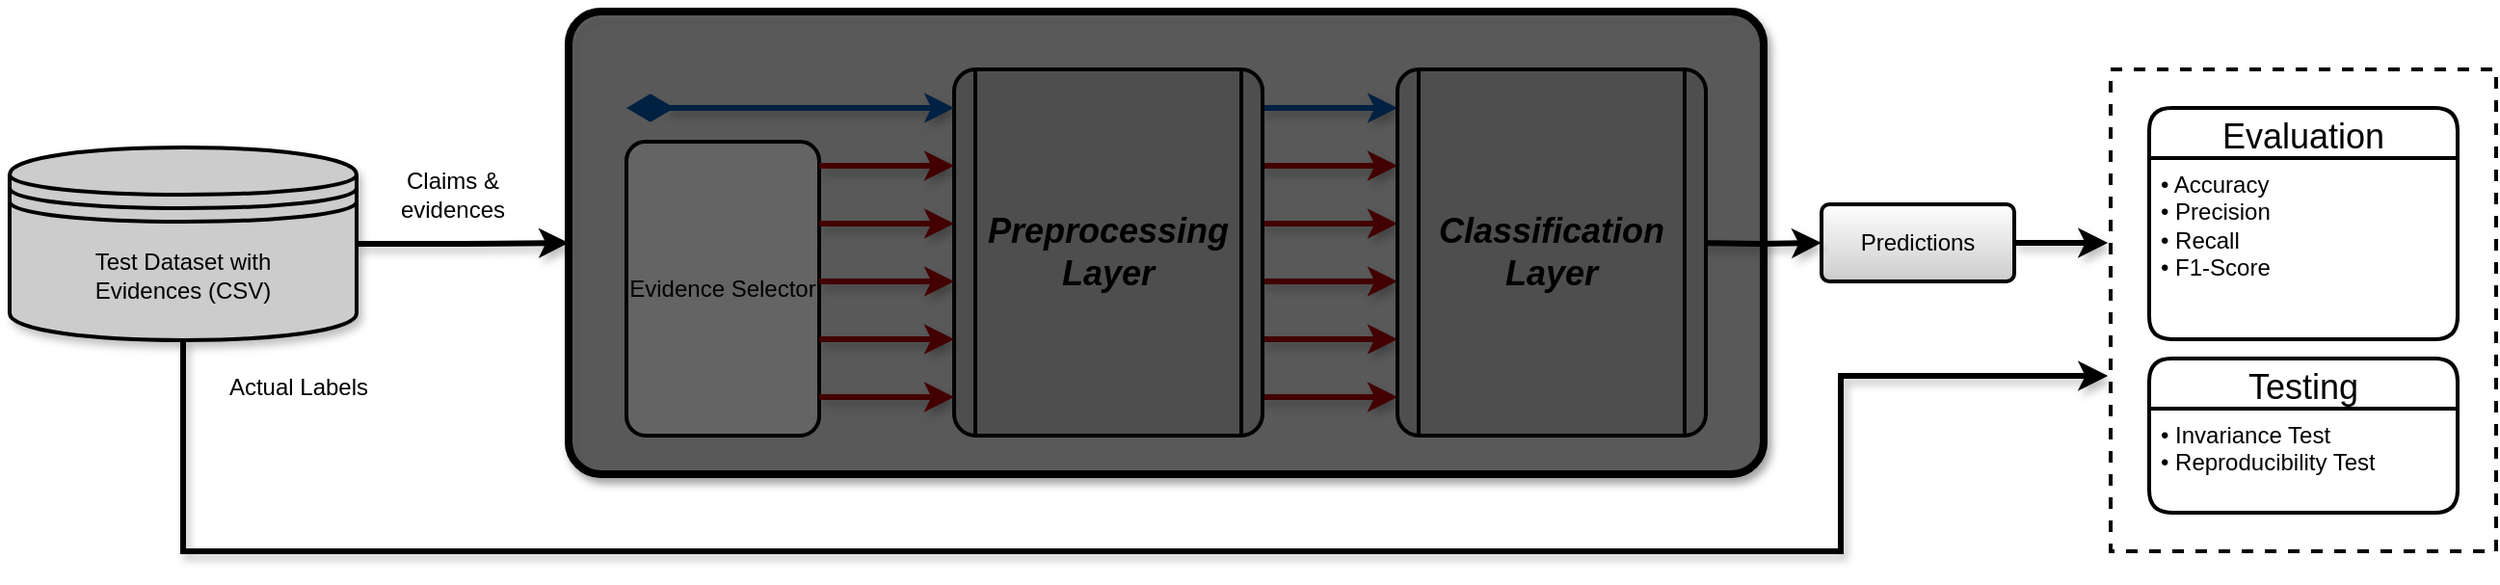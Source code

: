 <mxfile version="21.6.2" type="device">
  <diagram name="Page-1" id="-WhOwhmMR18s3AXCzHQL">
    <mxGraphModel dx="1278" dy="1178" grid="1" gridSize="10" guides="1" tooltips="1" connect="1" arrows="1" fold="1" page="1" pageScale="1" pageWidth="1700" pageHeight="1100" math="0" shadow="0">
      <root>
        <mxCell id="0" />
        <mxCell id="1" parent="0" />
        <mxCell id="wV2usmyHIAFZf0IykTga-45" value="" style="rounded=1;whiteSpace=wrap;html=1;labelBorderColor=none;strokeWidth=4;fontColor=#333333;strokeColor=#000000;labelBackgroundColor=none;fillColor=#CCCCCC;shadow=1;arcSize=7;" parent="1" vertex="1">
          <mxGeometry x="410" y="380" width="620" height="240" as="geometry" />
        </mxCell>
        <mxCell id="wV2usmyHIAFZf0IykTga-39" value="" style="rounded=0;whiteSpace=wrap;html=1;labelBorderColor=none;strokeWidth=2;dashed=1;" parent="1" vertex="1">
          <mxGeometry x="1210" y="410" width="200" height="250" as="geometry" />
        </mxCell>
        <mxCell id="wV2usmyHIAFZf0IykTga-42" style="edgeStyle=orthogonalEdgeStyle;rounded=0;orthogonalLoop=1;jettySize=auto;html=1;entryX=-0.007;entryY=0.36;entryDx=0;entryDy=0;entryPerimeter=0;strokeWidth=3;shadow=1;" parent="1" source="OIb3DNqqrh0JnBOCPWpx-5" target="wV2usmyHIAFZf0IykTga-39" edge="1">
          <mxGeometry relative="1" as="geometry" />
        </mxCell>
        <mxCell id="OIb3DNqqrh0JnBOCPWpx-5" value="Predictions" style="rounded=1;arcSize=10;whiteSpace=wrap;html=1;align=center;fillColor=#CCCCCC;strokeWidth=2;strokeColor=#000000;fontColor=#000000;gradientColor=#FFFFFF;gradientDirection=north;" parent="1" vertex="1">
          <mxGeometry x="1060" y="480" width="100" height="40" as="geometry" />
        </mxCell>
        <mxCell id="O5Woc8XDk6O0YkNmeP4w-90" style="edgeStyle=orthogonalEdgeStyle;rounded=0;orthogonalLoop=1;jettySize=auto;html=1;strokeWidth=3;shadow=1;strokeColor=#990000;" parent="1" edge="1">
          <mxGeometry relative="1" as="geometry">
            <mxPoint x="840" y="460" as="targetPoint" />
            <mxPoint x="770" y="460" as="sourcePoint" />
          </mxGeometry>
        </mxCell>
        <mxCell id="O5Woc8XDk6O0YkNmeP4w-91" style="edgeStyle=orthogonalEdgeStyle;rounded=0;orthogonalLoop=1;jettySize=auto;html=1;strokeWidth=3;shadow=1;strokeColor=#990000;" parent="1" edge="1">
          <mxGeometry relative="1" as="geometry">
            <mxPoint x="840" y="490" as="targetPoint" />
            <mxPoint x="770" y="490" as="sourcePoint" />
          </mxGeometry>
        </mxCell>
        <mxCell id="O5Woc8XDk6O0YkNmeP4w-92" style="edgeStyle=orthogonalEdgeStyle;rounded=0;orthogonalLoop=1;jettySize=auto;html=1;strokeWidth=3;shadow=1;strokeColor=#990000;" parent="1" edge="1">
          <mxGeometry relative="1" as="geometry">
            <mxPoint x="840" y="520" as="targetPoint" />
            <mxPoint x="770" y="520" as="sourcePoint" />
          </mxGeometry>
        </mxCell>
        <mxCell id="O5Woc8XDk6O0YkNmeP4w-93" style="edgeStyle=orthogonalEdgeStyle;rounded=0;orthogonalLoop=1;jettySize=auto;html=1;strokeWidth=3;shadow=1;strokeColor=#990000;" parent="1" edge="1">
          <mxGeometry relative="1" as="geometry">
            <mxPoint x="840" y="550" as="targetPoint" />
            <mxPoint x="770" y="550" as="sourcePoint" />
          </mxGeometry>
        </mxCell>
        <mxCell id="O5Woc8XDk6O0YkNmeP4w-94" style="edgeStyle=orthogonalEdgeStyle;rounded=0;orthogonalLoop=1;jettySize=auto;html=1;strokeWidth=3;shadow=1;strokeColor=#990000;" parent="1" edge="1">
          <mxGeometry relative="1" as="geometry">
            <mxPoint x="840" y="580" as="targetPoint" />
            <mxPoint x="770" y="580" as="sourcePoint" />
          </mxGeometry>
        </mxCell>
        <mxCell id="O5Woc8XDk6O0YkNmeP4w-95" style="edgeStyle=orthogonalEdgeStyle;rounded=0;orthogonalLoop=1;jettySize=auto;html=1;entryX=-0.001;entryY=0.092;entryDx=0;entryDy=0;entryPerimeter=0;strokeWidth=3;shadow=1;fillColor=#dae8fc;strokeColor=#004C99;" parent="1" edge="1">
          <mxGeometry relative="1" as="geometry">
            <mxPoint x="770" y="430" as="sourcePoint" />
            <mxPoint x="840" y="430" as="targetPoint" />
          </mxGeometry>
        </mxCell>
        <mxCell id="O5Woc8XDk6O0YkNmeP4w-98" style="edgeStyle=orthogonalEdgeStyle;rounded=0;orthogonalLoop=1;jettySize=auto;html=1;strokeWidth=3;shadow=1;" parent="1" target="OIb3DNqqrh0JnBOCPWpx-5" edge="1">
          <mxGeometry relative="1" as="geometry">
            <mxPoint x="995" y="500" as="sourcePoint" />
          </mxGeometry>
        </mxCell>
        <mxCell id="wV2usmyHIAFZf0IykTga-43" style="edgeStyle=orthogonalEdgeStyle;rounded=0;orthogonalLoop=1;jettySize=auto;html=1;entryX=-0.007;entryY=0.636;entryDx=0;entryDy=0;entryPerimeter=0;strokeWidth=3;shadow=1;" parent="1" source="wV2usmyHIAFZf0IykTga-2" target="wV2usmyHIAFZf0IykTga-39" edge="1">
          <mxGeometry relative="1" as="geometry">
            <Array as="points">
              <mxPoint x="210" y="660" />
              <mxPoint x="1070" y="660" />
              <mxPoint x="1070" y="569" />
            </Array>
          </mxGeometry>
        </mxCell>
        <mxCell id="9TzbrU1VLvmXRGNTBawX-37" style="edgeStyle=orthogonalEdgeStyle;rounded=0;orthogonalLoop=1;jettySize=auto;html=1;strokeWidth=3;shadow=1;" edge="1" parent="1" source="wV2usmyHIAFZf0IykTga-2" target="O5Woc8XDk6O0YkNmeP4w-99">
          <mxGeometry relative="1" as="geometry" />
        </mxCell>
        <mxCell id="wV2usmyHIAFZf0IykTga-2" value="Test Dataset with&lt;br style=&quot;border-color: var(--border-color);&quot;&gt;Evidences (CSV)" style="shape=datastore;whiteSpace=wrap;html=1;strokeWidth=2;shadow=1;fillColor=#CCCCCC;" parent="1" vertex="1">
          <mxGeometry x="120" y="450.5" width="180" height="100" as="geometry" />
        </mxCell>
        <mxCell id="wV2usmyHIAFZf0IykTga-6" value="Claims &amp;amp;&lt;br&gt;evidences" style="text;html=1;strokeColor=none;fillColor=none;align=center;verticalAlign=middle;whiteSpace=wrap;rounded=0;" parent="1" vertex="1">
          <mxGeometry x="300" y="460" width="100" height="30" as="geometry" />
        </mxCell>
        <mxCell id="wV2usmyHIAFZf0IykTga-32" value="Evaluation" style="swimlane;fontStyle=0;childLayout=stackLayout;horizontal=1;startSize=26;horizontalStack=0;resizeParent=1;resizeParentMax=0;resizeLast=0;collapsible=1;marginBottom=0;align=center;fontSize=18;rounded=1;strokeWidth=2;" parent="1" vertex="1">
          <mxGeometry x="1230" y="430" width="160" height="120" as="geometry" />
        </mxCell>
        <mxCell id="wV2usmyHIAFZf0IykTga-33" value="• Accuracy&lt;br&gt;• Precision&lt;br&gt;• Recall&lt;br&gt;• F1-Score" style="text;strokeColor=none;fillColor=none;spacingLeft=4;spacingRight=4;overflow=hidden;rotatable=0;points=[[0,0.5],[1,0.5]];portConstraint=eastwest;fontSize=12;whiteSpace=wrap;html=1;" parent="wV2usmyHIAFZf0IykTga-32" vertex="1">
          <mxGeometry y="26" width="160" height="94" as="geometry" />
        </mxCell>
        <mxCell id="wV2usmyHIAFZf0IykTga-37" value="Testing" style="swimlane;fontStyle=0;childLayout=stackLayout;horizontal=1;startSize=26;horizontalStack=0;resizeParent=1;resizeParentMax=0;resizeLast=0;collapsible=1;marginBottom=0;align=center;fontSize=18;rounded=1;strokeWidth=2;" parent="1" vertex="1">
          <mxGeometry x="1230" y="560" width="160" height="80" as="geometry" />
        </mxCell>
        <mxCell id="wV2usmyHIAFZf0IykTga-38" value="• Invariance Test&lt;br&gt;• Reproducibility Test" style="text;strokeColor=none;fillColor=none;spacingLeft=4;spacingRight=4;overflow=hidden;rotatable=0;points=[[0,0.5],[1,0.5]];portConstraint=eastwest;fontSize=12;whiteSpace=wrap;html=1;" parent="wV2usmyHIAFZf0IykTga-37" vertex="1">
          <mxGeometry y="26" width="160" height="54" as="geometry" />
        </mxCell>
        <mxCell id="wV2usmyHIAFZf0IykTga-44" value="Actual Labels" style="text;html=1;strokeColor=none;fillColor=none;align=center;verticalAlign=middle;whiteSpace=wrap;rounded=0;" parent="1" vertex="1">
          <mxGeometry x="220" y="560" width="100" height="30" as="geometry" />
        </mxCell>
        <mxCell id="9TzbrU1VLvmXRGNTBawX-24" value="Evidence Selector" style="rounded=1;arcSize=10;whiteSpace=wrap;html=1;align=center;strokeWidth=2;fillColor=#E6E6E6;" vertex="1" parent="1">
          <mxGeometry x="440" y="447.5" width="100" height="152.5" as="geometry" />
        </mxCell>
        <mxCell id="9TzbrU1VLvmXRGNTBawX-25" value="&lt;font style=&quot;font-size: 18px;&quot;&gt;&lt;b&gt;&lt;i&gt;Preprocessing Layer&lt;/i&gt;&lt;/b&gt;&lt;/font&gt;" style="shape=process;whiteSpace=wrap;html=1;backgroundOutline=1;rounded=1;strokeWidth=2;size=0;arcSize=7;fillColor=#B3B3B3;" vertex="1" parent="1">
          <mxGeometry x="610" y="410" width="160" height="190" as="geometry" />
        </mxCell>
        <mxCell id="9TzbrU1VLvmXRGNTBawX-26" value="&lt;font style=&quot;font-size: 18px;&quot;&gt;&lt;b&gt;&lt;i&gt;Classification&lt;br&gt;Layer&lt;br&gt;&lt;/i&gt;&lt;/b&gt;&lt;/font&gt;" style="shape=process;whiteSpace=wrap;html=1;backgroundOutline=1;rounded=1;strokeWidth=2;size=0;arcSize=7;fillColor=#B3B3B3;" vertex="1" parent="1">
          <mxGeometry x="840" y="410" width="160" height="190" as="geometry" />
        </mxCell>
        <mxCell id="9TzbrU1VLvmXRGNTBawX-27" style="edgeStyle=orthogonalEdgeStyle;rounded=0;orthogonalLoop=1;jettySize=auto;html=1;strokeWidth=3;shadow=1;strokeColor=#990000;" edge="1" parent="1">
          <mxGeometry relative="1" as="geometry">
            <mxPoint x="610" y="460" as="targetPoint" />
            <mxPoint x="540" y="460" as="sourcePoint" />
          </mxGeometry>
        </mxCell>
        <mxCell id="9TzbrU1VLvmXRGNTBawX-28" style="edgeStyle=orthogonalEdgeStyle;rounded=0;orthogonalLoop=1;jettySize=auto;html=1;strokeWidth=3;shadow=1;strokeColor=#990000;" edge="1" parent="1">
          <mxGeometry relative="1" as="geometry">
            <mxPoint x="610" y="490" as="targetPoint" />
            <mxPoint x="540" y="490" as="sourcePoint" />
          </mxGeometry>
        </mxCell>
        <mxCell id="9TzbrU1VLvmXRGNTBawX-29" style="edgeStyle=orthogonalEdgeStyle;rounded=0;orthogonalLoop=1;jettySize=auto;html=1;strokeWidth=3;shadow=1;strokeColor=#990000;" edge="1" parent="1">
          <mxGeometry relative="1" as="geometry">
            <mxPoint x="610" y="520" as="targetPoint" />
            <mxPoint x="540" y="520" as="sourcePoint" />
          </mxGeometry>
        </mxCell>
        <mxCell id="9TzbrU1VLvmXRGNTBawX-30" style="edgeStyle=orthogonalEdgeStyle;rounded=0;orthogonalLoop=1;jettySize=auto;html=1;strokeWidth=3;shadow=1;strokeColor=#990000;" edge="1" parent="1">
          <mxGeometry relative="1" as="geometry">
            <mxPoint x="610" y="550" as="targetPoint" />
            <mxPoint x="540" y="550" as="sourcePoint" />
          </mxGeometry>
        </mxCell>
        <mxCell id="9TzbrU1VLvmXRGNTBawX-31" style="edgeStyle=orthogonalEdgeStyle;rounded=0;orthogonalLoop=1;jettySize=auto;html=1;strokeWidth=3;shadow=1;strokeColor=#990000;" edge="1" parent="1">
          <mxGeometry relative="1" as="geometry">
            <mxPoint x="610" y="580" as="targetPoint" />
            <mxPoint x="540" y="580" as="sourcePoint" />
          </mxGeometry>
        </mxCell>
        <mxCell id="9TzbrU1VLvmXRGNTBawX-32" style="edgeStyle=orthogonalEdgeStyle;rounded=0;orthogonalLoop=1;jettySize=auto;html=1;entryX=-0.001;entryY=0.092;entryDx=0;entryDy=0;entryPerimeter=0;strokeWidth=3;shadow=1;fillColor=#dae8fc;strokeColor=#004C99;" edge="1" parent="1">
          <mxGeometry relative="1" as="geometry">
            <mxPoint x="460" y="430" as="sourcePoint" />
            <mxPoint x="610" y="430" as="targetPoint" />
          </mxGeometry>
        </mxCell>
        <mxCell id="9TzbrU1VLvmXRGNTBawX-33" value="" style="endArrow=diamondThin;endFill=1;endSize=16;html=1;rounded=0;strokeWidth=3;shadow=0;strokeColor=#004C99;" edge="1" parent="1">
          <mxGeometry width="160" relative="1" as="geometry">
            <mxPoint x="470" y="430" as="sourcePoint" />
            <mxPoint x="440" y="430" as="targetPoint" />
          </mxGeometry>
        </mxCell>
        <mxCell id="O5Woc8XDk6O0YkNmeP4w-99" value="" style="rounded=1;whiteSpace=wrap;html=1;labelBorderColor=none;strokeWidth=4;fontColor=#333333;strokeColor=#000000;labelBackgroundColor=none;opacity=50;fillColor=#000000;shadow=1;arcSize=7;" parent="1" vertex="1">
          <mxGeometry x="410" y="380" width="620" height="240" as="geometry" />
        </mxCell>
      </root>
    </mxGraphModel>
  </diagram>
</mxfile>
